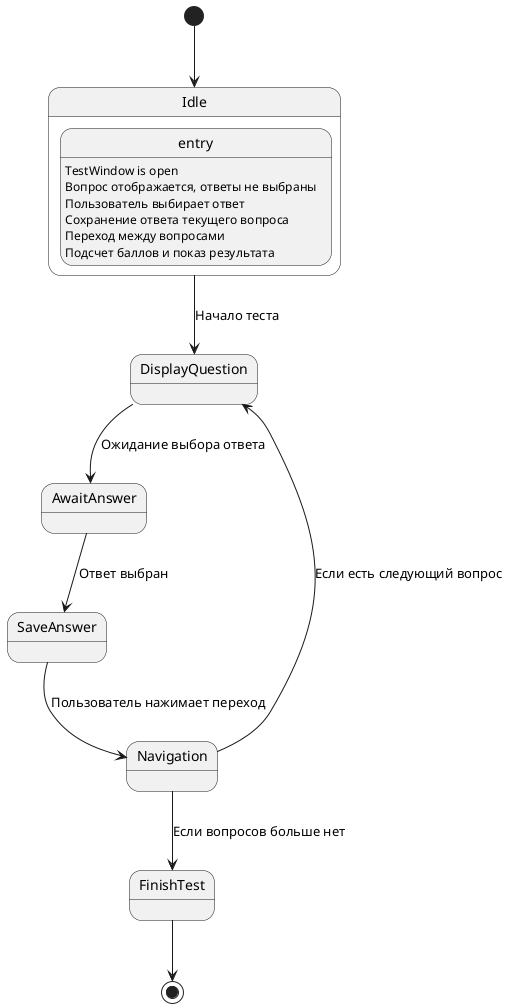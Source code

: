 @startuml TestWindowState
[*] --> Idle

state Idle {
  entry: TestWindow is open
}

Idle --> DisplayQuestion : Начало теста

state DisplayQuestion {
  entry: Вопрос отображается, ответы не выбраны
}
DisplayQuestion --> AwaitAnswer : Ожидание выбора ответа

state AwaitAnswer {
  entry: Пользователь выбирает ответ
}
AwaitAnswer --> SaveAnswer : Ответ выбран

state SaveAnswer {
  entry: Сохранение ответа текущего вопроса
}
SaveAnswer --> Navigation : Пользователь нажимает переход

state Navigation {
  entry: Переход между вопросами
}
Navigation --> DisplayQuestion : Если есть следующий вопрос
Navigation --> FinishTest : Если вопросов больше нет

state FinishTest {
  entry: Подсчет баллов и показ результата
}
FinishTest --> [*]
@enduml
